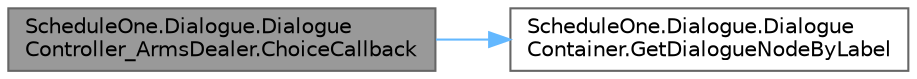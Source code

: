 digraph "ScheduleOne.Dialogue.DialogueController_ArmsDealer.ChoiceCallback"
{
 // LATEX_PDF_SIZE
  bgcolor="transparent";
  edge [fontname=Helvetica,fontsize=10,labelfontname=Helvetica,labelfontsize=10];
  node [fontname=Helvetica,fontsize=10,shape=box,height=0.2,width=0.4];
  rankdir="LR";
  Node1 [id="Node000001",label="ScheduleOne.Dialogue.Dialogue\lController_ArmsDealer.ChoiceCallback",height=0.2,width=0.4,color="gray40", fillcolor="grey60", style="filled", fontcolor="black",tooltip=" "];
  Node1 -> Node2 [id="edge1_Node000001_Node000002",color="steelblue1",style="solid",tooltip=" "];
  Node2 [id="Node000002",label="ScheduleOne.Dialogue.Dialogue\lContainer.GetDialogueNodeByLabel",height=0.2,width=0.4,color="grey40", fillcolor="white", style="filled",URL="$class_schedule_one_1_1_dialogue_1_1_dialogue_container.html#a2859c5f2e965c7657397a197599a9dfa",tooltip=" "];
}

